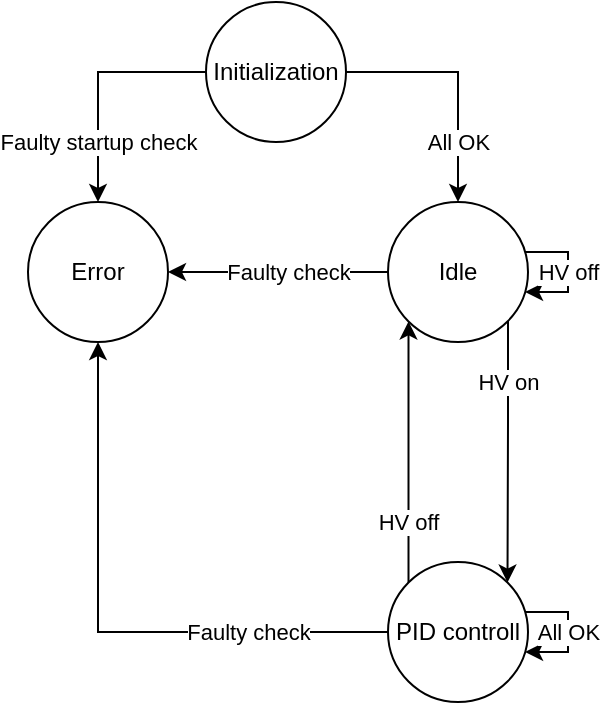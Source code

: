 <mxfile version="13.6.5" type="github">
  <diagram id="Z5KDKaiRYpYbrPGiCLc9" name="Page-1">
    <mxGraphModel dx="840" dy="789" grid="1" gridSize="10" guides="1" tooltips="1" connect="1" arrows="1" fold="1" page="1" pageScale="1" pageWidth="827" pageHeight="1169" math="0" shadow="0">
      <root>
        <mxCell id="0" />
        <mxCell id="1" parent="0" />
        <mxCell id="qHF6q2cCuitbhCH0dML--3" style="edgeStyle=orthogonalEdgeStyle;rounded=0;orthogonalLoop=1;jettySize=auto;html=1;" edge="1" parent="1" source="qHF6q2cCuitbhCH0dML--1" target="qHF6q2cCuitbhCH0dML--2">
          <mxGeometry relative="1" as="geometry" />
        </mxCell>
        <mxCell id="qHF6q2cCuitbhCH0dML--35" value="All OK" style="edgeLabel;html=1;align=center;verticalAlign=middle;resizable=0;points=[];" vertex="1" connectable="0" parent="qHF6q2cCuitbhCH0dML--3">
          <mxGeometry x="-0.074" y="-18" relative="1" as="geometry">
            <mxPoint x="17.97" y="35.18" as="offset" />
          </mxGeometry>
        </mxCell>
        <mxCell id="qHF6q2cCuitbhCH0dML--27" style="edgeStyle=orthogonalEdgeStyle;rounded=0;orthogonalLoop=1;jettySize=auto;html=1;entryX=0.5;entryY=0;entryDx=0;entryDy=0;" edge="1" parent="1" source="qHF6q2cCuitbhCH0dML--1" target="qHF6q2cCuitbhCH0dML--26">
          <mxGeometry relative="1" as="geometry" />
        </mxCell>
        <mxCell id="qHF6q2cCuitbhCH0dML--36" value="Faulty startup check" style="edgeLabel;html=1;align=center;verticalAlign=middle;resizable=0;points=[];" vertex="1" connectable="0" parent="qHF6q2cCuitbhCH0dML--27">
          <mxGeometry x="-0.093" y="24" relative="1" as="geometry">
            <mxPoint x="-24.03" y="35.16" as="offset" />
          </mxGeometry>
        </mxCell>
        <mxCell id="qHF6q2cCuitbhCH0dML--1" value="Initialization" style="ellipse;whiteSpace=wrap;html=1;" vertex="1" parent="1">
          <mxGeometry x="379" y="160" width="70" height="70" as="geometry" />
        </mxCell>
        <mxCell id="qHF6q2cCuitbhCH0dML--6" style="edgeStyle=orthogonalEdgeStyle;rounded=0;orthogonalLoop=1;jettySize=auto;html=1;" edge="1" parent="1" source="qHF6q2cCuitbhCH0dML--2" target="qHF6q2cCuitbhCH0dML--2">
          <mxGeometry relative="1" as="geometry">
            <mxPoint x="460" y="270" as="targetPoint" />
          </mxGeometry>
        </mxCell>
        <mxCell id="qHF6q2cCuitbhCH0dML--7" value="HV off&lt;br&gt;" style="edgeLabel;html=1;align=center;verticalAlign=middle;resizable=0;points=[];" vertex="1" connectable="0" parent="qHF6q2cCuitbhCH0dML--6">
          <mxGeometry x="-0.647" y="2" relative="1" as="geometry">
            <mxPoint x="10.42" y="12" as="offset" />
          </mxGeometry>
        </mxCell>
        <mxCell id="qHF6q2cCuitbhCH0dML--8" style="edgeStyle=orthogonalEdgeStyle;rounded=0;orthogonalLoop=1;jettySize=auto;html=1;entryX=1;entryY=0;entryDx=0;entryDy=0;" edge="1" parent="1" source="qHF6q2cCuitbhCH0dML--2" target="qHF6q2cCuitbhCH0dML--13">
          <mxGeometry relative="1" as="geometry">
            <mxPoint x="505" y="440" as="targetPoint" />
            <Array as="points">
              <mxPoint x="530" y="370" />
              <mxPoint x="530" y="370" />
            </Array>
          </mxGeometry>
        </mxCell>
        <mxCell id="qHF6q2cCuitbhCH0dML--12" value="HV on" style="edgeLabel;html=1;align=center;verticalAlign=middle;resizable=0;points=[];" vertex="1" connectable="0" parent="qHF6q2cCuitbhCH0dML--8">
          <mxGeometry x="-0.317" y="-2" relative="1" as="geometry">
            <mxPoint x="2" y="-14.32" as="offset" />
          </mxGeometry>
        </mxCell>
        <mxCell id="qHF6q2cCuitbhCH0dML--28" style="edgeStyle=orthogonalEdgeStyle;rounded=0;orthogonalLoop=1;jettySize=auto;html=1;entryX=1;entryY=0.5;entryDx=0;entryDy=0;" edge="1" parent="1" source="qHF6q2cCuitbhCH0dML--2" target="qHF6q2cCuitbhCH0dML--26">
          <mxGeometry relative="1" as="geometry" />
        </mxCell>
        <mxCell id="qHF6q2cCuitbhCH0dML--29" value="Faulty check" style="edgeLabel;html=1;align=center;verticalAlign=middle;resizable=0;points=[];" vertex="1" connectable="0" parent="qHF6q2cCuitbhCH0dML--28">
          <mxGeometry x="0.298" y="-2" relative="1" as="geometry">
            <mxPoint x="21.03" y="2" as="offset" />
          </mxGeometry>
        </mxCell>
        <mxCell id="qHF6q2cCuitbhCH0dML--2" value="Idle&lt;br&gt;" style="ellipse;whiteSpace=wrap;html=1;" vertex="1" parent="1">
          <mxGeometry x="470" y="260" width="70" height="70" as="geometry" />
        </mxCell>
        <mxCell id="qHF6q2cCuitbhCH0dML--34" value="HV off" style="edgeStyle=orthogonalEdgeStyle;rounded=0;orthogonalLoop=1;jettySize=auto;html=1;exitX=0;exitY=0;exitDx=0;exitDy=0;entryX=0;entryY=1;entryDx=0;entryDy=0;" edge="1" parent="1" source="qHF6q2cCuitbhCH0dML--13" target="qHF6q2cCuitbhCH0dML--2">
          <mxGeometry x="-0.536" relative="1" as="geometry">
            <mxPoint x="440" y="380" as="targetPoint" />
            <mxPoint as="offset" />
          </mxGeometry>
        </mxCell>
        <mxCell id="qHF6q2cCuitbhCH0dML--38" style="edgeStyle=orthogonalEdgeStyle;rounded=0;orthogonalLoop=1;jettySize=auto;html=1;entryX=0.5;entryY=1;entryDx=0;entryDy=0;" edge="1" parent="1" source="qHF6q2cCuitbhCH0dML--13" target="qHF6q2cCuitbhCH0dML--26">
          <mxGeometry relative="1" as="geometry" />
        </mxCell>
        <mxCell id="qHF6q2cCuitbhCH0dML--40" value="Faulty check" style="edgeLabel;html=1;align=center;verticalAlign=middle;resizable=0;points=[];" vertex="1" connectable="0" parent="qHF6q2cCuitbhCH0dML--38">
          <mxGeometry x="-0.422" relative="1" as="geometry">
            <mxPoint x="14.14" as="offset" />
          </mxGeometry>
        </mxCell>
        <mxCell id="qHF6q2cCuitbhCH0dML--13" value="PID controll" style="ellipse;whiteSpace=wrap;html=1;" vertex="1" parent="1">
          <mxGeometry x="470" y="440" width="70" height="70" as="geometry" />
        </mxCell>
        <mxCell id="qHF6q2cCuitbhCH0dML--24" style="edgeStyle=orthogonalEdgeStyle;rounded=0;orthogonalLoop=1;jettySize=auto;html=1;" edge="1" parent="1" source="qHF6q2cCuitbhCH0dML--13" target="qHF6q2cCuitbhCH0dML--13">
          <mxGeometry relative="1" as="geometry" />
        </mxCell>
        <mxCell id="qHF6q2cCuitbhCH0dML--30" value="All OK" style="edgeLabel;html=1;align=center;verticalAlign=middle;resizable=0;points=[];" vertex="1" connectable="0" parent="qHF6q2cCuitbhCH0dML--24">
          <mxGeometry x="0.268" y="-2" relative="1" as="geometry">
            <mxPoint x="2" y="-8.54" as="offset" />
          </mxGeometry>
        </mxCell>
        <mxCell id="qHF6q2cCuitbhCH0dML--26" value="Error" style="ellipse;whiteSpace=wrap;html=1;" vertex="1" parent="1">
          <mxGeometry x="290" y="260" width="70" height="70" as="geometry" />
        </mxCell>
      </root>
    </mxGraphModel>
  </diagram>
</mxfile>
